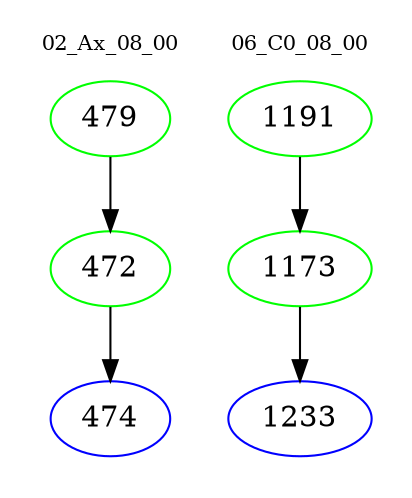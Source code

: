 digraph{
subgraph cluster_0 {
color = white
label = "02_Ax_08_00";
fontsize=10;
T0_479 [label="479", color="green"]
T0_479 -> T0_472 [color="black"]
T0_472 [label="472", color="green"]
T0_472 -> T0_474 [color="black"]
T0_474 [label="474", color="blue"]
}
subgraph cluster_1 {
color = white
label = "06_C0_08_00";
fontsize=10;
T1_1191 [label="1191", color="green"]
T1_1191 -> T1_1173 [color="black"]
T1_1173 [label="1173", color="green"]
T1_1173 -> T1_1233 [color="black"]
T1_1233 [label="1233", color="blue"]
}
}
